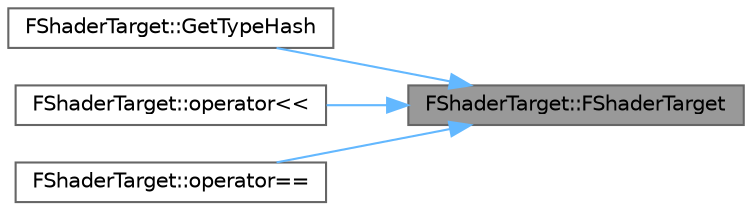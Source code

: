 digraph "FShaderTarget::FShaderTarget"
{
 // INTERACTIVE_SVG=YES
 // LATEX_PDF_SIZE
  bgcolor="transparent";
  edge [fontname=Helvetica,fontsize=10,labelfontname=Helvetica,labelfontsize=10];
  node [fontname=Helvetica,fontsize=10,shape=box,height=0.2,width=0.4];
  rankdir="RL";
  Node1 [id="Node000001",label="FShaderTarget::FShaderTarget",height=0.2,width=0.4,color="gray40", fillcolor="grey60", style="filled", fontcolor="black",tooltip=" "];
  Node1 -> Node2 [id="edge1_Node000001_Node000002",dir="back",color="steelblue1",style="solid",tooltip=" "];
  Node2 [id="Node000002",label="FShaderTarget::GetTypeHash",height=0.2,width=0.4,color="grey40", fillcolor="white", style="filled",URL="$d7/d4a/structFShaderTarget.html#af52197ef334c8f74a821a330316e7544",tooltip=" "];
  Node1 -> Node3 [id="edge2_Node000001_Node000003",dir="back",color="steelblue1",style="solid",tooltip=" "];
  Node3 [id="Node000003",label="FShaderTarget::operator\<\<",height=0.2,width=0.4,color="grey40", fillcolor="white", style="filled",URL="$d7/d4a/structFShaderTarget.html#a02e3bf7b6aa6065491db6b3fb5a0e62d",tooltip=" "];
  Node1 -> Node4 [id="edge3_Node000001_Node000004",dir="back",color="steelblue1",style="solid",tooltip=" "];
  Node4 [id="Node000004",label="FShaderTarget::operator==",height=0.2,width=0.4,color="grey40", fillcolor="white", style="filled",URL="$d7/d4a/structFShaderTarget.html#aca4b19df6d4d86e0a5083566ec7f6f45",tooltip=" "];
}
